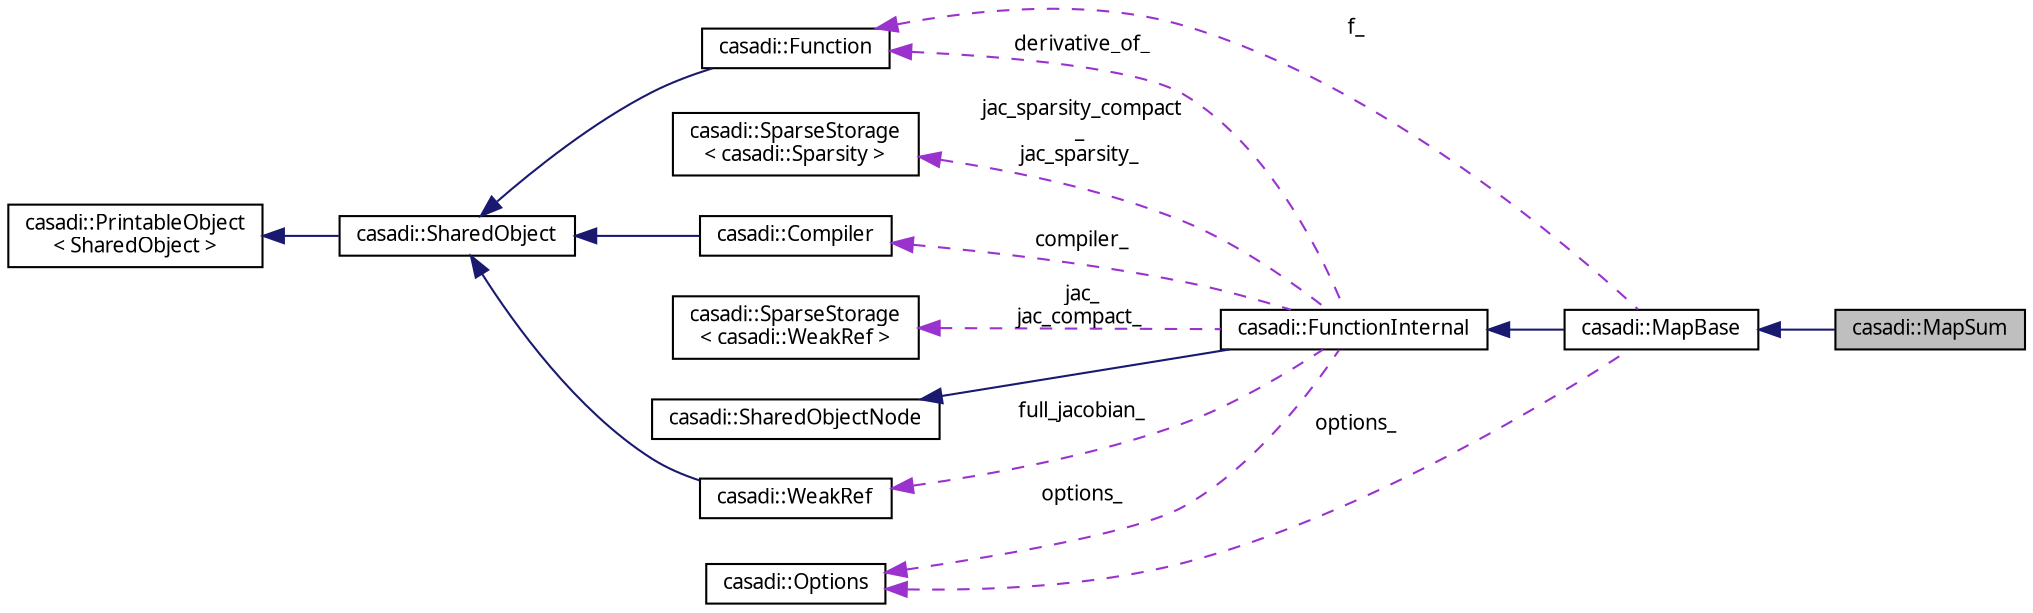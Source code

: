 digraph "casadi::MapSum"
{
  edge [fontname="FreeSans.ttf",fontsize="10",labelfontname="FreeSans.ttf",labelfontsize="10"];
  node [fontname="FreeSans.ttf",fontsize="10",shape=record];
  rankdir="LR";
  Node1 [label="casadi::MapSum",height=0.2,width=0.4,color="black", fillcolor="grey75", style="filled", fontcolor="black"];
  Node2 -> Node1 [dir="back",color="midnightblue",fontsize="10",style="solid",fontname="FreeSans.ttf"];
  Node2 [label="casadi::MapBase",height=0.2,width=0.4,color="black", fillcolor="white", style="filled",URL="$de/d7d/classcasadi_1_1MapBase.html"];
  Node3 -> Node2 [dir="back",color="midnightblue",fontsize="10",style="solid",fontname="FreeSans.ttf"];
  Node3 [label="casadi::FunctionInternal",height=0.2,width=0.4,color="black", fillcolor="white", style="filled",URL="$d2/dab/classcasadi_1_1FunctionInternal.html",tooltip="Internal class for Function. "];
  Node4 -> Node3 [dir="back",color="midnightblue",fontsize="10",style="solid",fontname="FreeSans.ttf"];
  Node4 [label="casadi::SharedObjectNode",height=0.2,width=0.4,color="black", fillcolor="white", style="filled",URL="$d9/dd3/classcasadi_1_1SharedObjectNode.html"];
  Node5 -> Node3 [dir="back",color="darkorchid3",fontsize="10",style="dashed",label=" full_jacobian_" ,fontname="FreeSans.ttf"];
  Node5 [label="casadi::WeakRef",height=0.2,width=0.4,color="black", fillcolor="white", style="filled",URL="$d8/de8/classcasadi_1_1WeakRef.html",tooltip="Weak reference type A weak reference to a SharedObject. "];
  Node6 -> Node5 [dir="back",color="midnightblue",fontsize="10",style="solid",fontname="FreeSans.ttf"];
  Node6 [label="casadi::SharedObject",height=0.2,width=0.4,color="black", fillcolor="white", style="filled",URL="$d5/d4a/classcasadi_1_1SharedObject.html",tooltip="SharedObject implements a reference counting framework similar for efficient and easily-maintained me..."];
  Node7 -> Node6 [dir="back",color="midnightblue",fontsize="10",style="solid",fontname="FreeSans.ttf"];
  Node7 [label="casadi::PrintableObject\l\< SharedObject \>",height=0.2,width=0.4,color="black", fillcolor="white", style="filled",URL="$d5/d18/classcasadi_1_1PrintableObject.html"];
  Node8 -> Node3 [dir="back",color="darkorchid3",fontsize="10",style="dashed",label=" derivative_of_" ,fontname="FreeSans.ttf"];
  Node8 [label="casadi::Function",height=0.2,width=0.4,color="black", fillcolor="white", style="filled",URL="$da/da4/classcasadi_1_1Function.html",tooltip="General function. "];
  Node6 -> Node8 [dir="back",color="midnightblue",fontsize="10",style="solid",fontname="FreeSans.ttf"];
  Node9 -> Node3 [dir="back",color="darkorchid3",fontsize="10",style="dashed",label=" jac_\njac_compact_" ,fontname="FreeSans.ttf"];
  Node9 [label="casadi::SparseStorage\l\< casadi::WeakRef \>",height=0.2,width=0.4,color="black", fillcolor="white", style="filled",URL="$dd/d13/classcasadi_1_1SparseStorage.html"];
  Node10 -> Node3 [dir="back",color="darkorchid3",fontsize="10",style="dashed",label=" options_" ,fontname="FreeSans.ttf"];
  Node10 [label="casadi::Options",height=0.2,width=0.4,color="black", fillcolor="white", style="filled",URL="$db/d35/structcasadi_1_1Options.html",tooltip="Options metadata for a class. "];
  Node11 -> Node3 [dir="back",color="darkorchid3",fontsize="10",style="dashed",label=" jac_sparsity_compact\l_\njac_sparsity_" ,fontname="FreeSans.ttf"];
  Node11 [label="casadi::SparseStorage\l\< casadi::Sparsity \>",height=0.2,width=0.4,color="black", fillcolor="white", style="filled",URL="$dd/d13/classcasadi_1_1SparseStorage.html"];
  Node12 -> Node3 [dir="back",color="darkorchid3",fontsize="10",style="dashed",label=" compiler_" ,fontname="FreeSans.ttf"];
  Node12 [label="casadi::Compiler",height=0.2,width=0.4,color="black", fillcolor="white", style="filled",URL="$d7/df2/classcasadi_1_1Compiler.html",tooltip="Compiler. "];
  Node6 -> Node12 [dir="back",color="midnightblue",fontsize="10",style="solid",fontname="FreeSans.ttf"];
  Node8 -> Node2 [dir="back",color="darkorchid3",fontsize="10",style="dashed",label=" f_" ,fontname="FreeSans.ttf"];
  Node10 -> Node2 [dir="back",color="darkorchid3",fontsize="10",style="dashed",label=" options_" ,fontname="FreeSans.ttf"];
}
